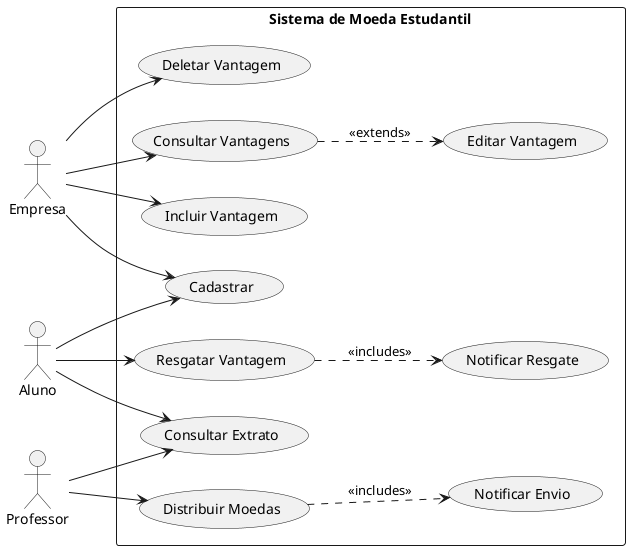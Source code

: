@startuml
left to right direction
'skinparam linetype ortho

actor Aluno
actor Professor
actor Empresa

rectangle "Sistema de Moeda Estudantil" {
    usecase "Cadastrar" as us0
    usecase "Distribuir Moedas" as us1
    usecase "Consultar Extrato" as us2
    usecase "Notificar Envio" as us3
    usecase "Incluir Vantagem" as us4
    usecase "Deletar Vantagem" as us5
    usecase "Consultar Vantagens" as us6
    usecase "Editar Vantagem" as us7
    usecase "Resgatar Vantagem" as us8
    usecase "Notificar Resgate" as us9

}

Aluno --> us0
Empresa -l-> us0
Professor --> us1
us1 ..> us3 :<<includes>>
Aluno --> us2
Professor --> us2
Empresa --> us4
Empresa --> us5
Empresa -l-> us6
us6 ..> us7 : <<extends>>
Aluno --> us8
us8 ..> us9 : <<includes>>

@enduml